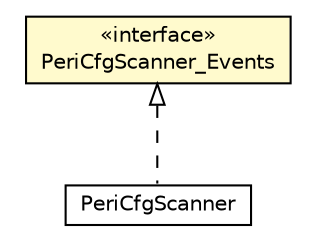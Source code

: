 #!/usr/local/bin/dot
#
# Class diagram 
# Generated by UMLGraph version R5_6-24-gf6e263 (http://www.umlgraph.org/)
#

digraph G {
	edge [fontname="Helvetica",fontsize=10,labelfontname="Helvetica",labelfontsize=10];
	node [fontname="Helvetica",fontsize=10,shape=plaintext];
	nodesep=0.25;
	ranksep=0.5;
	// org.universAAL.lddi.lib.ieeex73std.x73.p20601.dim.PeriCfgScanner
	c6324400 [label=<<table title="org.universAAL.lddi.lib.ieeex73std.x73.p20601.dim.PeriCfgScanner" border="0" cellborder="1" cellspacing="0" cellpadding="2" port="p" href="./PeriCfgScanner.html">
		<tr><td><table border="0" cellspacing="0" cellpadding="1">
<tr><td align="center" balign="center"> PeriCfgScanner </td></tr>
		</table></td></tr>
		</table>>, URL="./PeriCfgScanner.html", fontname="Helvetica", fontcolor="black", fontsize=10.0];
	// org.universAAL.lddi.lib.ieeex73std.x73.p20601.dim.PeriCfgScanner_Events
	c6324407 [label=<<table title="org.universAAL.lddi.lib.ieeex73std.x73.p20601.dim.PeriCfgScanner_Events" border="0" cellborder="1" cellspacing="0" cellpadding="2" port="p" bgcolor="lemonChiffon" href="./PeriCfgScanner_Events.html">
		<tr><td><table border="0" cellspacing="0" cellpadding="1">
<tr><td align="center" balign="center"> &#171;interface&#187; </td></tr>
<tr><td align="center" balign="center"> PeriCfgScanner_Events </td></tr>
		</table></td></tr>
		</table>>, URL="./PeriCfgScanner_Events.html", fontname="Helvetica", fontcolor="black", fontsize=10.0];
	//org.universAAL.lddi.lib.ieeex73std.x73.p20601.dim.PeriCfgScanner implements org.universAAL.lddi.lib.ieeex73std.x73.p20601.dim.PeriCfgScanner_Events
	c6324407:p -> c6324400:p [dir=back,arrowtail=empty,style=dashed];
}

